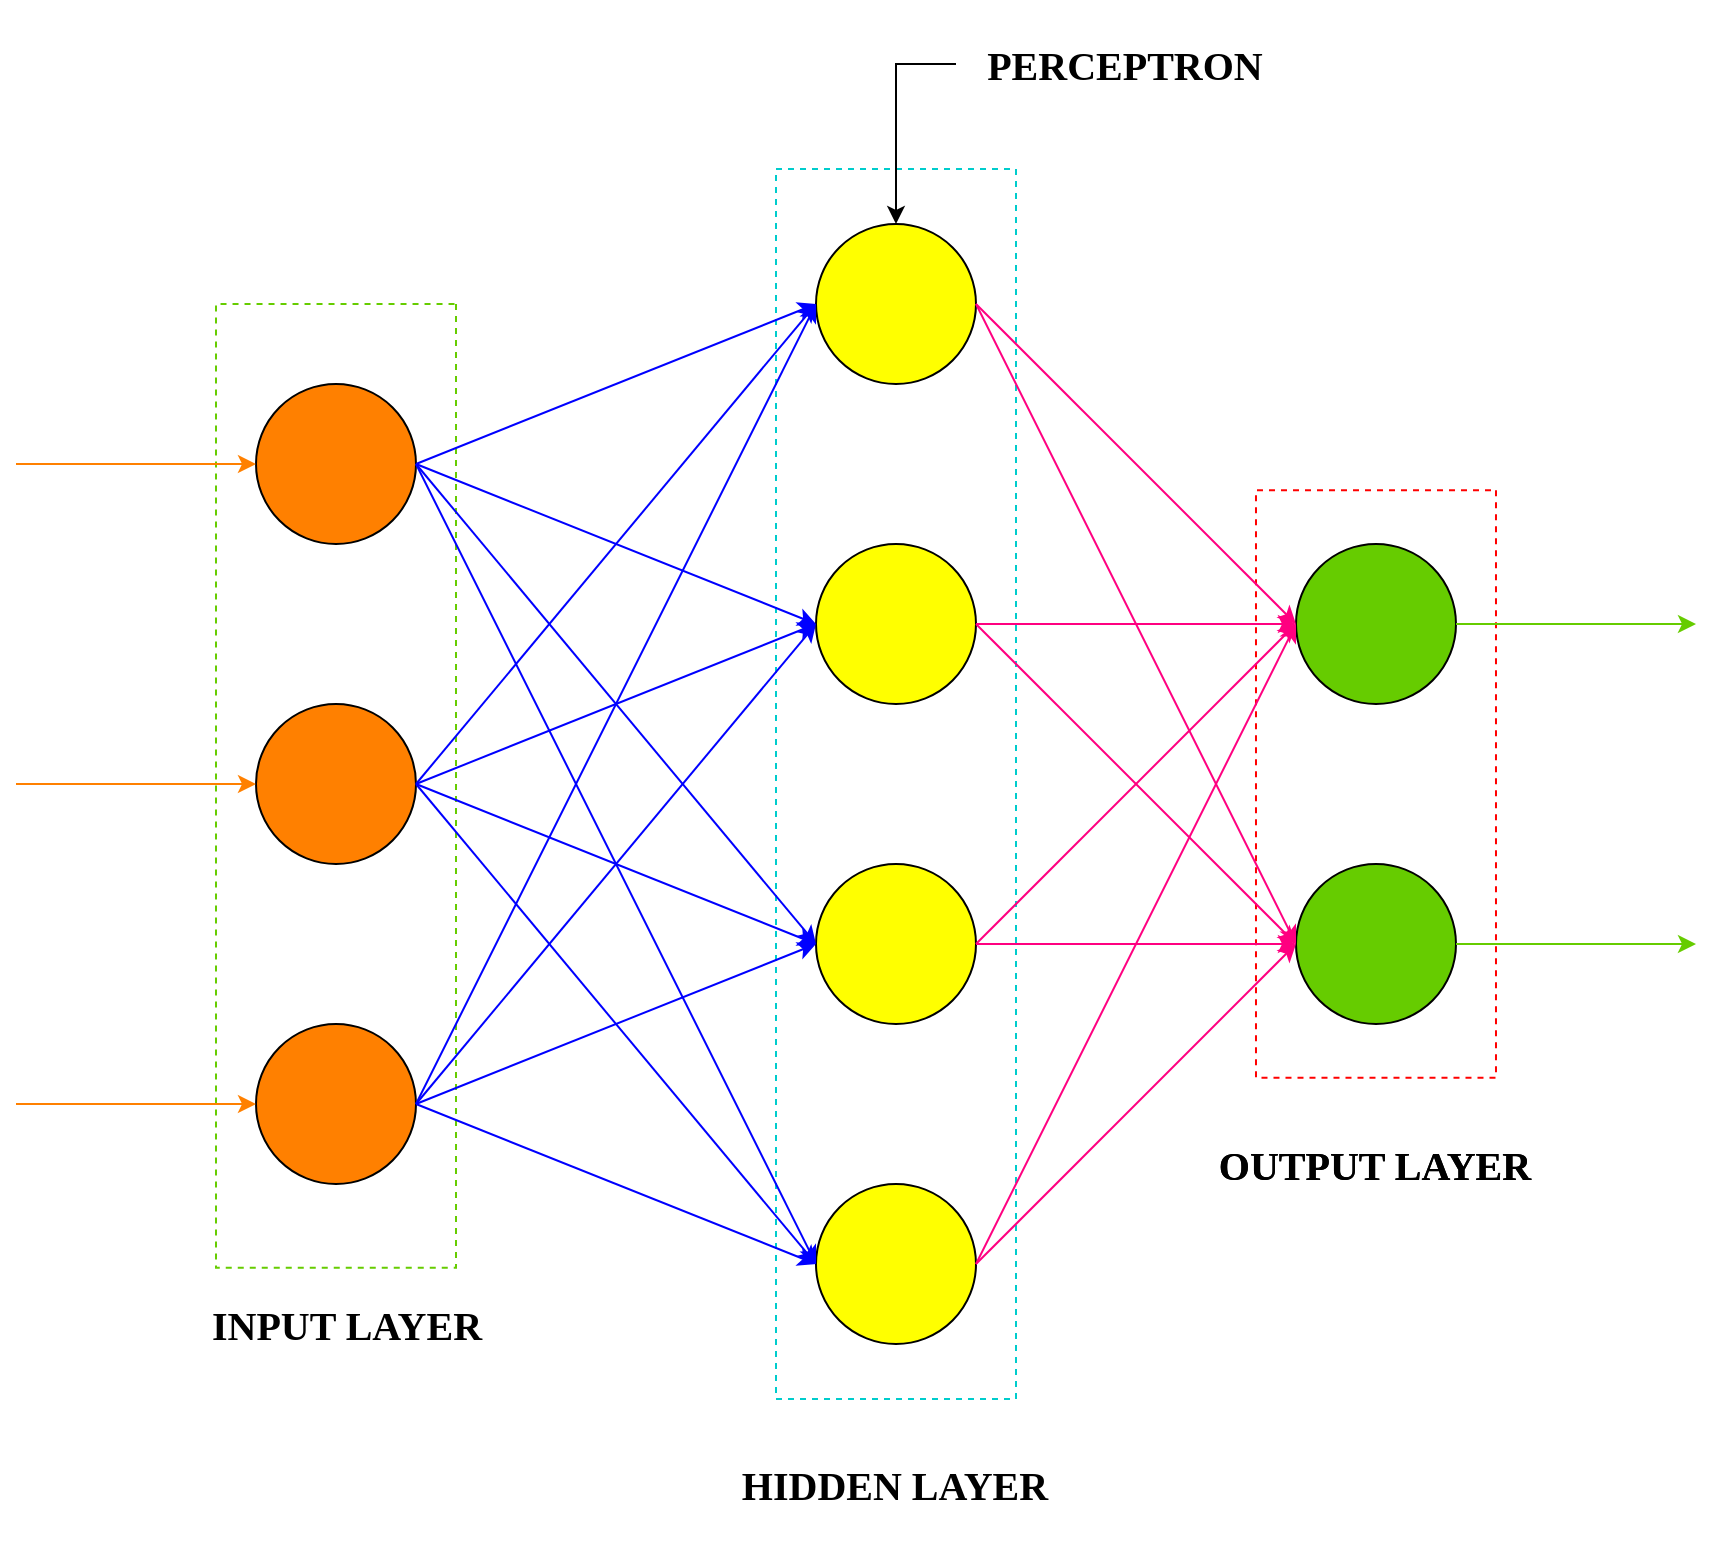 <mxfile version="21.6.8" type="github">
  <diagram name="Page-1" id="6Q0qMUVJvrJeU7XdfQbU">
    <mxGraphModel dx="1050" dy="534" grid="1" gridSize="10" guides="1" tooltips="1" connect="1" arrows="1" fold="1" page="1" pageScale="1" pageWidth="1169" pageHeight="827" background="none" math="0" shadow="0">
      <root>
        <mxCell id="0" />
        <mxCell id="1" parent="0" />
        <mxCell id="g3no2ktlb3L8krO8TUB7-37" value="" style="rounded=0;whiteSpace=wrap;html=1;rotation=90;fillStyle=hatch;dashed=1;strokeColor=#FF0000;" parent="1" vertex="1">
          <mxGeometry x="693.12" y="380" width="293.75" height="120" as="geometry" />
        </mxCell>
        <mxCell id="g3no2ktlb3L8krO8TUB7-38" value="" style="rounded=0;whiteSpace=wrap;html=1;rotation=90;fillStyle=hatch;dashed=1;strokeColor=#66CC00;" parent="1" vertex="1">
          <mxGeometry x="79.07" y="380.94" width="481.87" height="120" as="geometry" />
        </mxCell>
        <mxCell id="g3no2ktlb3L8krO8TUB7-36" value="" style="rounded=0;html=1;rotation=90;fillStyle=hatch;dashed=1;whiteSpace=wrap;fillColor=none;strokeColor=#00CCCC;" parent="1" vertex="1">
          <mxGeometry x="292.5" y="380" width="615" height="120" as="geometry" />
        </mxCell>
        <mxCell id="g3no2ktlb3L8krO8TUB7-1" value="" style="ellipse;whiteSpace=wrap;html=1;aspect=fixed;fillColor=#FFFF00;" parent="1" vertex="1">
          <mxGeometry x="560" y="160" width="80" height="80" as="geometry" />
        </mxCell>
        <mxCell id="g3no2ktlb3L8krO8TUB7-2" value="" style="ellipse;whiteSpace=wrap;html=1;aspect=fixed;fillColor=#FFFF00;" parent="1" vertex="1">
          <mxGeometry x="560" y="320" width="80" height="80" as="geometry" />
        </mxCell>
        <mxCell id="g3no2ktlb3L8krO8TUB7-3" value="" style="ellipse;whiteSpace=wrap;html=1;aspect=fixed;fillColor=#FFFF00;" parent="1" vertex="1">
          <mxGeometry x="560" y="480" width="80" height="80" as="geometry" />
        </mxCell>
        <mxCell id="g3no2ktlb3L8krO8TUB7-4" value="" style="ellipse;whiteSpace=wrap;html=1;aspect=fixed;fillColor=#FF8000;" parent="1" vertex="1">
          <mxGeometry x="280" y="240" width="80" height="80" as="geometry" />
        </mxCell>
        <mxCell id="g3no2ktlb3L8krO8TUB7-6" value="" style="ellipse;whiteSpace=wrap;html=1;aspect=fixed;fillColor=#FFFF00;" parent="1" vertex="1">
          <mxGeometry x="560" y="640" width="80" height="80" as="geometry" />
        </mxCell>
        <mxCell id="g3no2ktlb3L8krO8TUB7-7" value="" style="ellipse;whiteSpace=wrap;html=1;aspect=fixed;fillColor=#FF8000;" parent="1" vertex="1">
          <mxGeometry x="280" y="400" width="80" height="80" as="geometry" />
        </mxCell>
        <mxCell id="g3no2ktlb3L8krO8TUB7-8" value="" style="ellipse;whiteSpace=wrap;html=1;aspect=fixed;fillColor=#FF8000;" parent="1" vertex="1">
          <mxGeometry x="280" y="560" width="80" height="80" as="geometry" />
        </mxCell>
        <mxCell id="g3no2ktlb3L8krO8TUB7-9" value="" style="ellipse;whiteSpace=wrap;html=1;aspect=fixed;fillColor=#66CC00;" parent="1" vertex="1">
          <mxGeometry x="800" y="320" width="80" height="80" as="geometry" />
        </mxCell>
        <mxCell id="g3no2ktlb3L8krO8TUB7-10" value="" style="ellipse;whiteSpace=wrap;html=1;aspect=fixed;fillColor=#66CC00;" parent="1" vertex="1">
          <mxGeometry x="800" y="480" width="80" height="80" as="geometry" />
        </mxCell>
        <mxCell id="g3no2ktlb3L8krO8TUB7-12" value="" style="endArrow=classic;html=1;rounded=0;exitX=1;exitY=0.5;exitDx=0;exitDy=0;entryX=0;entryY=0.5;entryDx=0;entryDy=0;strokeColor=#0000FF;" parent="1" source="g3no2ktlb3L8krO8TUB7-4" target="g3no2ktlb3L8krO8TUB7-1" edge="1">
          <mxGeometry width="50" height="50" relative="1" as="geometry">
            <mxPoint x="650" y="450" as="sourcePoint" />
            <mxPoint x="700" y="400" as="targetPoint" />
          </mxGeometry>
        </mxCell>
        <mxCell id="g3no2ktlb3L8krO8TUB7-13" value="" style="endArrow=classic;html=1;rounded=0;exitX=1;exitY=0.5;exitDx=0;exitDy=0;entryX=0;entryY=0.5;entryDx=0;entryDy=0;strokeColor=#0000FF;" parent="1" source="g3no2ktlb3L8krO8TUB7-7" target="g3no2ktlb3L8krO8TUB7-1" edge="1">
          <mxGeometry width="50" height="50" relative="1" as="geometry">
            <mxPoint x="650" y="450" as="sourcePoint" />
            <mxPoint x="700" y="400" as="targetPoint" />
          </mxGeometry>
        </mxCell>
        <mxCell id="g3no2ktlb3L8krO8TUB7-15" value="" style="endArrow=classic;html=1;rounded=0;exitX=1;exitY=0.5;exitDx=0;exitDy=0;entryX=0;entryY=0.5;entryDx=0;entryDy=0;strokeColor=#0000FF;" parent="1" source="g3no2ktlb3L8krO8TUB7-8" target="g3no2ktlb3L8krO8TUB7-1" edge="1">
          <mxGeometry width="50" height="50" relative="1" as="geometry">
            <mxPoint x="390" y="610" as="sourcePoint" />
            <mxPoint x="560" y="200" as="targetPoint" />
          </mxGeometry>
        </mxCell>
        <mxCell id="g3no2ktlb3L8krO8TUB7-16" value="" style="endArrow=classic;html=1;rounded=0;exitX=1;exitY=0.5;exitDx=0;exitDy=0;entryX=0;entryY=0.5;entryDx=0;entryDy=0;strokeColor=#0000FF;" parent="1" source="g3no2ktlb3L8krO8TUB7-4" target="g3no2ktlb3L8krO8TUB7-2" edge="1">
          <mxGeometry width="50" height="50" relative="1" as="geometry">
            <mxPoint x="400" y="330" as="sourcePoint" />
            <mxPoint x="710" y="400" as="targetPoint" />
          </mxGeometry>
        </mxCell>
        <mxCell id="g3no2ktlb3L8krO8TUB7-19" value="" style="endArrow=classic;html=1;rounded=0;entryX=0;entryY=0.5;entryDx=0;entryDy=0;exitX=1;exitY=0.5;exitDx=0;exitDy=0;strokeColor=#0000FF;" parent="1" source="g3no2ktlb3L8krO8TUB7-7" target="g3no2ktlb3L8krO8TUB7-3" edge="1">
          <mxGeometry width="50" height="50" relative="1" as="geometry">
            <mxPoint x="380" y="470" as="sourcePoint" />
            <mxPoint x="560" y="520" as="targetPoint" />
          </mxGeometry>
        </mxCell>
        <mxCell id="g3no2ktlb3L8krO8TUB7-20" value="" style="endArrow=classic;html=1;rounded=0;exitX=1;exitY=0.5;exitDx=0;exitDy=0;entryX=0;entryY=0.5;entryDx=0;entryDy=0;strokeColor=#0000FF;" parent="1" source="g3no2ktlb3L8krO8TUB7-8" target="g3no2ktlb3L8krO8TUB7-6" edge="1">
          <mxGeometry width="50" height="50" relative="1" as="geometry">
            <mxPoint x="380" y="640" as="sourcePoint" />
            <mxPoint x="530" y="700" as="targetPoint" />
          </mxGeometry>
        </mxCell>
        <mxCell id="g3no2ktlb3L8krO8TUB7-21" value="" style="endArrow=classic;html=1;rounded=0;exitX=1;exitY=0.5;exitDx=0;exitDy=0;entryX=0;entryY=0.5;entryDx=0;entryDy=0;strokeColor=#0000FF;" parent="1" source="g3no2ktlb3L8krO8TUB7-7" target="g3no2ktlb3L8krO8TUB7-2" edge="1">
          <mxGeometry width="50" height="50" relative="1" as="geometry">
            <mxPoint x="660" y="450" as="sourcePoint" />
            <mxPoint x="710" y="400" as="targetPoint" />
          </mxGeometry>
        </mxCell>
        <mxCell id="g3no2ktlb3L8krO8TUB7-22" value="" style="endArrow=classic;html=1;rounded=0;exitX=1;exitY=0.5;exitDx=0;exitDy=0;entryX=0;entryY=0.5;entryDx=0;entryDy=0;strokeColor=#0000FF;" parent="1" source="g3no2ktlb3L8krO8TUB7-8" target="g3no2ktlb3L8krO8TUB7-3" edge="1">
          <mxGeometry width="50" height="50" relative="1" as="geometry">
            <mxPoint x="390" y="310" as="sourcePoint" />
            <mxPoint x="590" y="390" as="targetPoint" />
          </mxGeometry>
        </mxCell>
        <mxCell id="g3no2ktlb3L8krO8TUB7-23" value="" style="endArrow=classic;html=1;rounded=0;exitX=1;exitY=0.5;exitDx=0;exitDy=0;entryX=0;entryY=0.5;entryDx=0;entryDy=0;strokeColor=#0000FF;" parent="1" source="g3no2ktlb3L8krO8TUB7-8" target="g3no2ktlb3L8krO8TUB7-2" edge="1">
          <mxGeometry width="50" height="50" relative="1" as="geometry">
            <mxPoint x="400" y="320" as="sourcePoint" />
            <mxPoint x="600" y="400" as="targetPoint" />
          </mxGeometry>
        </mxCell>
        <mxCell id="g3no2ktlb3L8krO8TUB7-24" value="" style="endArrow=classic;html=1;rounded=0;exitX=1;exitY=0.5;exitDx=0;exitDy=0;entryX=0;entryY=0.5;entryDx=0;entryDy=0;strokeColor=#0000FF;" parent="1" source="g3no2ktlb3L8krO8TUB7-4" target="g3no2ktlb3L8krO8TUB7-6" edge="1">
          <mxGeometry width="50" height="50" relative="1" as="geometry">
            <mxPoint x="410" y="330" as="sourcePoint" />
            <mxPoint x="610" y="410" as="targetPoint" />
          </mxGeometry>
        </mxCell>
        <mxCell id="g3no2ktlb3L8krO8TUB7-25" value="" style="endArrow=classic;html=1;rounded=0;exitX=1;exitY=0.5;exitDx=0;exitDy=0;entryX=0;entryY=0.5;entryDx=0;entryDy=0;strokeColor=#0000FF;" parent="1" source="g3no2ktlb3L8krO8TUB7-4" target="g3no2ktlb3L8krO8TUB7-3" edge="1">
          <mxGeometry width="50" height="50" relative="1" as="geometry">
            <mxPoint x="420" y="340" as="sourcePoint" />
            <mxPoint x="620" y="420" as="targetPoint" />
          </mxGeometry>
        </mxCell>
        <mxCell id="g3no2ktlb3L8krO8TUB7-26" value="" style="endArrow=classic;html=1;rounded=0;exitX=1;exitY=0.5;exitDx=0;exitDy=0;entryX=0;entryY=0.5;entryDx=0;entryDy=0;strokeColor=#0000FF;" parent="1" source="g3no2ktlb3L8krO8TUB7-7" target="g3no2ktlb3L8krO8TUB7-6" edge="1">
          <mxGeometry width="50" height="50" relative="1" as="geometry">
            <mxPoint x="430" y="350" as="sourcePoint" />
            <mxPoint x="630" y="430" as="targetPoint" />
          </mxGeometry>
        </mxCell>
        <mxCell id="g3no2ktlb3L8krO8TUB7-27" value="" style="endArrow=classic;html=1;rounded=0;exitX=1;exitY=0.5;exitDx=0;exitDy=0;entryX=0;entryY=0.5;entryDx=0;entryDy=0;strokeColor=#FF0080;" parent="1" source="g3no2ktlb3L8krO8TUB7-1" target="g3no2ktlb3L8krO8TUB7-9" edge="1">
          <mxGeometry width="50" height="50" relative="1" as="geometry">
            <mxPoint x="440" y="360" as="sourcePoint" />
            <mxPoint x="640" y="440" as="targetPoint" />
          </mxGeometry>
        </mxCell>
        <mxCell id="g3no2ktlb3L8krO8TUB7-28" value="" style="endArrow=classic;html=1;rounded=0;entryX=0;entryY=0.5;entryDx=0;entryDy=0;exitX=1;exitY=0.5;exitDx=0;exitDy=0;strokeColor=#FF0080;" parent="1" source="g3no2ktlb3L8krO8TUB7-2" target="g3no2ktlb3L8krO8TUB7-9" edge="1">
          <mxGeometry width="50" height="50" relative="1" as="geometry">
            <mxPoint x="640" y="360" as="sourcePoint" />
            <mxPoint x="650" y="450" as="targetPoint" />
          </mxGeometry>
        </mxCell>
        <mxCell id="g3no2ktlb3L8krO8TUB7-29" value="" style="endArrow=classic;html=1;rounded=0;exitX=1;exitY=0.5;exitDx=0;exitDy=0;entryX=0;entryY=0.5;entryDx=0;entryDy=0;strokeColor=#FF0080;" parent="1" source="g3no2ktlb3L8krO8TUB7-3" target="g3no2ktlb3L8krO8TUB7-10" edge="1">
          <mxGeometry width="50" height="50" relative="1" as="geometry">
            <mxPoint x="460" y="380" as="sourcePoint" />
            <mxPoint x="660" y="460" as="targetPoint" />
          </mxGeometry>
        </mxCell>
        <mxCell id="g3no2ktlb3L8krO8TUB7-30" value="" style="endArrow=classic;html=1;rounded=0;exitX=1;exitY=0.5;exitDx=0;exitDy=0;entryX=0;entryY=0.5;entryDx=0;entryDy=0;strokeColor=#FF0080;" parent="1" source="g3no2ktlb3L8krO8TUB7-3" target="g3no2ktlb3L8krO8TUB7-9" edge="1">
          <mxGeometry width="50" height="50" relative="1" as="geometry">
            <mxPoint x="470" y="390" as="sourcePoint" />
            <mxPoint x="670" y="470" as="targetPoint" />
          </mxGeometry>
        </mxCell>
        <mxCell id="g3no2ktlb3L8krO8TUB7-31" value="" style="endArrow=classic;html=1;rounded=0;exitX=1;exitY=0.5;exitDx=0;exitDy=0;entryX=0;entryY=0.5;entryDx=0;entryDy=0;strokeColor=#FF0080;" parent="1" source="g3no2ktlb3L8krO8TUB7-6" target="g3no2ktlb3L8krO8TUB7-9" edge="1">
          <mxGeometry width="50" height="50" relative="1" as="geometry">
            <mxPoint x="480" y="400" as="sourcePoint" />
            <mxPoint x="680" y="480" as="targetPoint" />
          </mxGeometry>
        </mxCell>
        <mxCell id="g3no2ktlb3L8krO8TUB7-32" value="" style="endArrow=classic;html=1;rounded=0;exitX=1;exitY=0.5;exitDx=0;exitDy=0;entryX=0;entryY=0.5;entryDx=0;entryDy=0;strokeColor=#FF0080;" parent="1" source="g3no2ktlb3L8krO8TUB7-2" target="g3no2ktlb3L8krO8TUB7-10" edge="1">
          <mxGeometry width="50" height="50" relative="1" as="geometry">
            <mxPoint x="490" y="410" as="sourcePoint" />
            <mxPoint x="690" y="490" as="targetPoint" />
          </mxGeometry>
        </mxCell>
        <mxCell id="g3no2ktlb3L8krO8TUB7-33" value="" style="endArrow=classic;html=1;rounded=0;exitX=1;exitY=0.5;exitDx=0;exitDy=0;entryX=0;entryY=0.5;entryDx=0;entryDy=0;strokeColor=#FF0080;" parent="1" source="g3no2ktlb3L8krO8TUB7-1" target="g3no2ktlb3L8krO8TUB7-10" edge="1">
          <mxGeometry width="50" height="50" relative="1" as="geometry">
            <mxPoint x="500" y="420" as="sourcePoint" />
            <mxPoint x="700" y="500" as="targetPoint" />
          </mxGeometry>
        </mxCell>
        <mxCell id="g3no2ktlb3L8krO8TUB7-34" value="" style="endArrow=classic;html=1;rounded=0;exitX=1;exitY=0.5;exitDx=0;exitDy=0;entryX=0;entryY=0.5;entryDx=0;entryDy=0;strokeColor=#FF0080;" parent="1" source="g3no2ktlb3L8krO8TUB7-6" target="g3no2ktlb3L8krO8TUB7-10" edge="1">
          <mxGeometry width="50" height="50" relative="1" as="geometry">
            <mxPoint x="510" y="430" as="sourcePoint" />
            <mxPoint x="710" y="510" as="targetPoint" />
          </mxGeometry>
        </mxCell>
        <mxCell id="g3no2ktlb3L8krO8TUB7-39" value="&lt;p style=&quot;font-size: 20px;&quot;&gt;&lt;font style=&quot;font-size: 20px;&quot;&gt;HIDDEN LAYER&lt;/font&gt;&lt;/p&gt;" style="text;html=1;strokeColor=none;fillColor=none;align=center;verticalAlign=middle;whiteSpace=wrap;rounded=0;fontFamily=Tahoma;fontSize=20;fontStyle=1;horizontal=1;labelBorderColor=none;" parent="1" vertex="1">
          <mxGeometry x="514.38" y="770" width="171.25" height="40" as="geometry" />
        </mxCell>
        <mxCell id="g3no2ktlb3L8krO8TUB7-40" value="&lt;p style=&quot;font-size: 20px;&quot;&gt;&lt;font style=&quot;font-size: 20px;&quot;&gt;INPUT LAYER&lt;/font&gt;&lt;/p&gt;" style="text;html=1;strokeColor=none;fillColor=none;align=center;verticalAlign=middle;whiteSpace=wrap;rounded=0;fontFamily=Tahoma;fontSize=20;fontStyle=1;horizontal=1;labelBorderColor=none;" parent="1" vertex="1">
          <mxGeometry x="240" y="690" width="171.25" height="40" as="geometry" />
        </mxCell>
        <mxCell id="g3no2ktlb3L8krO8TUB7-41" value="&lt;p style=&quot;font-size: 20px;&quot;&gt;OUTPUT LAYER&lt;/p&gt;" style="text;html=1;strokeColor=none;fillColor=none;align=center;verticalAlign=middle;whiteSpace=wrap;rounded=0;fontFamily=Tahoma;fontSize=20;fontStyle=1;horizontal=1;labelBorderColor=none;" parent="1" vertex="1">
          <mxGeometry x="754.37" y="610" width="171.25" height="40" as="geometry" />
        </mxCell>
        <mxCell id="g3no2ktlb3L8krO8TUB7-42" value="" style="endArrow=classic;html=1;rounded=0;entryX=0.5;entryY=0;entryDx=0;entryDy=0;" parent="1" target="g3no2ktlb3L8krO8TUB7-1" edge="1">
          <mxGeometry width="50" height="50" relative="1" as="geometry">
            <mxPoint x="630" y="80" as="sourcePoint" />
            <mxPoint x="470" y="320" as="targetPoint" />
            <Array as="points">
              <mxPoint x="600" y="80" />
            </Array>
          </mxGeometry>
        </mxCell>
        <mxCell id="g3no2ktlb3L8krO8TUB7-44" value="&lt;p style=&quot;font-size: 20px;&quot;&gt;PERCEPTRON&lt;/p&gt;" style="text;html=1;strokeColor=none;fillColor=none;align=center;verticalAlign=middle;whiteSpace=wrap;rounded=0;fontFamily=Tahoma;fontSize=20;fontStyle=1;horizontal=1;labelBorderColor=none;" parent="1" vertex="1">
          <mxGeometry x="628.75" y="60" width="171.25" height="40" as="geometry" />
        </mxCell>
        <mxCell id="4bdwP4QzyIntdXMyweXl-1" value="" style="endArrow=classic;html=1;rounded=0;entryX=0;entryY=0.5;entryDx=0;entryDy=0;strokeColor=#FF8000;" parent="1" target="g3no2ktlb3L8krO8TUB7-4" edge="1">
          <mxGeometry width="50" height="50" relative="1" as="geometry">
            <mxPoint x="160" y="280" as="sourcePoint" />
            <mxPoint x="560" y="350" as="targetPoint" />
          </mxGeometry>
        </mxCell>
        <mxCell id="4bdwP4QzyIntdXMyweXl-2" value="&lt;p style=&quot;font-size: 20px;&quot;&gt;OUTPUT LAYER&lt;/p&gt;" style="text;html=1;strokeColor=none;fillColor=none;align=center;verticalAlign=middle;whiteSpace=wrap;rounded=0;fontFamily=Tahoma;fontSize=20;fontStyle=1;horizontal=1;labelBorderColor=none;" parent="1" vertex="1">
          <mxGeometry x="754.37" y="610" width="171.25" height="40" as="geometry" />
        </mxCell>
        <mxCell id="4bdwP4QzyIntdXMyweXl-3" value="" style="endArrow=classic;html=1;rounded=0;entryX=0;entryY=0.5;entryDx=0;entryDy=0;strokeColor=#FF8000;" parent="1" target="g3no2ktlb3L8krO8TUB7-7" edge="1">
          <mxGeometry width="50" height="50" relative="1" as="geometry">
            <mxPoint x="160" y="440" as="sourcePoint" />
            <mxPoint x="220" y="439.5" as="targetPoint" />
          </mxGeometry>
        </mxCell>
        <mxCell id="4bdwP4QzyIntdXMyweXl-4" value="" style="endArrow=classic;html=1;rounded=0;entryX=0;entryY=0.5;entryDx=0;entryDy=0;strokeColor=#FF8000;" parent="1" target="g3no2ktlb3L8krO8TUB7-8" edge="1">
          <mxGeometry width="50" height="50" relative="1" as="geometry">
            <mxPoint x="160" y="600" as="sourcePoint" />
            <mxPoint x="300" y="300" as="targetPoint" />
          </mxGeometry>
        </mxCell>
        <mxCell id="4bdwP4QzyIntdXMyweXl-5" value="" style="endArrow=classic;html=1;rounded=0;exitX=1;exitY=0.5;exitDx=0;exitDy=0;strokeColor=#66CC00;" parent="1" source="g3no2ktlb3L8krO8TUB7-9" edge="1">
          <mxGeometry width="50" height="50" relative="1" as="geometry">
            <mxPoint x="190" y="310" as="sourcePoint" />
            <mxPoint x="1000" y="360" as="targetPoint" />
          </mxGeometry>
        </mxCell>
        <mxCell id="4bdwP4QzyIntdXMyweXl-6" value="" style="endArrow=classic;html=1;rounded=0;exitX=1;exitY=0.5;exitDx=0;exitDy=0;strokeColor=#66CC00;" parent="1" source="g3no2ktlb3L8krO8TUB7-10" edge="1">
          <mxGeometry width="50" height="50" relative="1" as="geometry">
            <mxPoint x="910" y="510" as="sourcePoint" />
            <mxPoint x="1000" y="520" as="targetPoint" />
          </mxGeometry>
        </mxCell>
      </root>
    </mxGraphModel>
  </diagram>
</mxfile>
